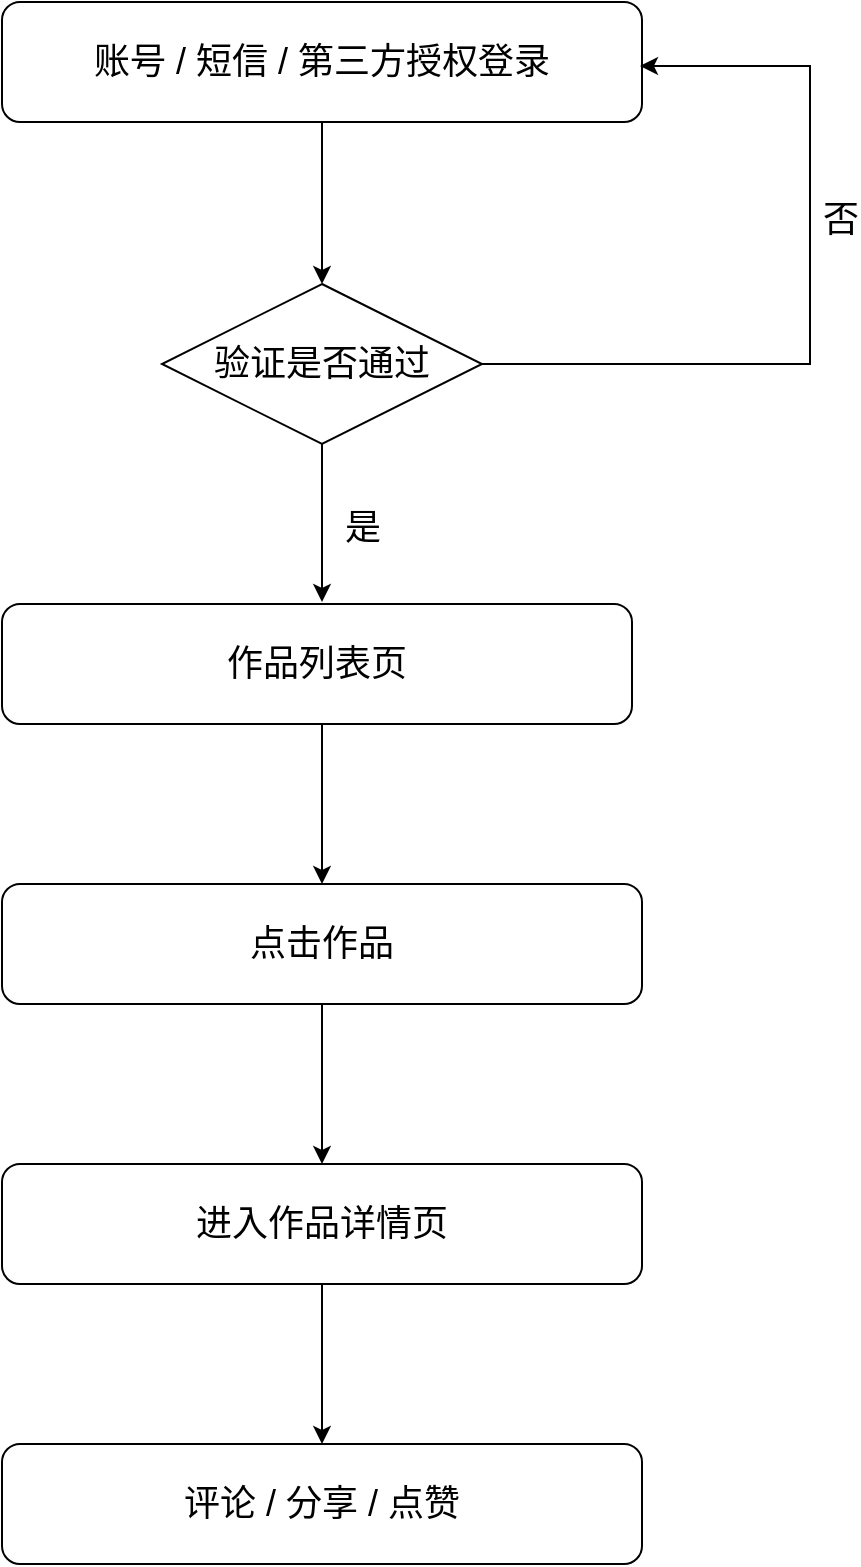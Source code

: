 <mxfile version="21.6.2" type="github">
  <diagram name="第 1 页" id="64XDmGbhgn4v8U2-Gf78">
    <mxGraphModel dx="3154" dy="3155" grid="1" gridSize="10" guides="1" tooltips="1" connect="1" arrows="1" fold="1" page="1" pageScale="1" pageWidth="827" pageHeight="1169" math="0" shadow="0">
      <root>
        <mxCell id="0" />
        <mxCell id="1" parent="0" />
        <mxCell id="XFw0k5FgELGrsxw95LTb-7" value="" style="edgeStyle=orthogonalEdgeStyle;rounded=0;orthogonalLoop=1;jettySize=auto;html=1;" edge="1" parent="1" source="XFw0k5FgELGrsxw95LTb-1" target="XFw0k5FgELGrsxw95LTb-6">
          <mxGeometry relative="1" as="geometry" />
        </mxCell>
        <mxCell id="XFw0k5FgELGrsxw95LTb-1" value="&lt;span style=&quot;font-size: 18px;&quot;&gt;账号 / 短信 / 第三方授权登录&lt;/span&gt;" style="rounded=1;whiteSpace=wrap;html=1;" vertex="1" parent="1">
          <mxGeometry x="-1400" y="-2300" width="320" height="60" as="geometry" />
        </mxCell>
        <mxCell id="XFw0k5FgELGrsxw95LTb-10" value="" style="edgeStyle=orthogonalEdgeStyle;rounded=0;orthogonalLoop=1;jettySize=auto;html=1;" edge="1" parent="1">
          <mxGeometry relative="1" as="geometry">
            <mxPoint x="-1240" y="-2090" as="sourcePoint" />
            <mxPoint x="-1240" y="-2000" as="targetPoint" />
          </mxGeometry>
        </mxCell>
        <mxCell id="XFw0k5FgELGrsxw95LTb-14" style="edgeStyle=orthogonalEdgeStyle;rounded=0;orthogonalLoop=1;jettySize=auto;html=1;entryX=1;entryY=0.25;entryDx=0;entryDy=0;exitX=1;exitY=0.5;exitDx=0;exitDy=0;" edge="1" parent="1" source="XFw0k5FgELGrsxw95LTb-6">
          <mxGeometry relative="1" as="geometry">
            <mxPoint x="-1156" y="-2119" as="sourcePoint" />
            <mxPoint x="-1081" y="-2268" as="targetPoint" />
            <Array as="points">
              <mxPoint x="-996" y="-2119" />
              <mxPoint x="-996" y="-2268" />
            </Array>
          </mxGeometry>
        </mxCell>
        <mxCell id="XFw0k5FgELGrsxw95LTb-15" value="&lt;font style=&quot;font-size: 18px;&quot;&gt;否&lt;/font&gt;" style="edgeLabel;html=1;align=center;verticalAlign=middle;resizable=0;points=[];" vertex="1" connectable="0" parent="XFw0k5FgELGrsxw95LTb-14">
          <mxGeometry x="0.184" y="-7" relative="1" as="geometry">
            <mxPoint x="8" y="-1" as="offset" />
          </mxGeometry>
        </mxCell>
        <mxCell id="XFw0k5FgELGrsxw95LTb-6" value="&lt;font style=&quot;font-size: 18px;&quot;&gt;验证是否通过&lt;/font&gt;" style="rhombus;whiteSpace=wrap;html=1;" vertex="1" parent="1">
          <mxGeometry x="-1320" y="-2159" width="160" height="80" as="geometry" />
        </mxCell>
        <mxCell id="XFw0k5FgELGrsxw95LTb-17" value="" style="edgeStyle=orthogonalEdgeStyle;rounded=0;orthogonalLoop=1;jettySize=auto;html=1;" edge="1" parent="1" source="XFw0k5FgELGrsxw95LTb-11" target="XFw0k5FgELGrsxw95LTb-16">
          <mxGeometry relative="1" as="geometry">
            <Array as="points">
              <mxPoint x="-1240" y="-1920" />
              <mxPoint x="-1240" y="-1920" />
            </Array>
          </mxGeometry>
        </mxCell>
        <mxCell id="XFw0k5FgELGrsxw95LTb-11" value="&lt;span style=&quot;font-size: 18px;&quot;&gt;作品列表页&lt;/span&gt;" style="rounded=1;whiteSpace=wrap;html=1;" vertex="1" parent="1">
          <mxGeometry x="-1400" y="-1999" width="315" height="60" as="geometry" />
        </mxCell>
        <mxCell id="XFw0k5FgELGrsxw95LTb-12" value="&lt;font style=&quot;font-size: 18px;&quot;&gt;是&lt;/font&gt;" style="text;html=1;align=center;verticalAlign=middle;resizable=0;points=[];autosize=1;strokeColor=none;fillColor=none;" vertex="1" parent="1">
          <mxGeometry x="-1240" y="-2057" width="40" height="40" as="geometry" />
        </mxCell>
        <mxCell id="XFw0k5FgELGrsxw95LTb-19" value="" style="edgeStyle=orthogonalEdgeStyle;rounded=0;orthogonalLoop=1;jettySize=auto;html=1;" edge="1" parent="1" source="XFw0k5FgELGrsxw95LTb-16" target="XFw0k5FgELGrsxw95LTb-18">
          <mxGeometry relative="1" as="geometry" />
        </mxCell>
        <mxCell id="XFw0k5FgELGrsxw95LTb-16" value="&lt;font style=&quot;font-size: 18px;&quot;&gt;点击作品&lt;/font&gt;" style="whiteSpace=wrap;html=1;rounded=1;" vertex="1" parent="1">
          <mxGeometry x="-1400" y="-1859" width="320" height="60" as="geometry" />
        </mxCell>
        <mxCell id="XFw0k5FgELGrsxw95LTb-21" value="" style="edgeStyle=orthogonalEdgeStyle;rounded=0;orthogonalLoop=1;jettySize=auto;html=1;" edge="1" parent="1" source="XFw0k5FgELGrsxw95LTb-18" target="XFw0k5FgELGrsxw95LTb-20">
          <mxGeometry relative="1" as="geometry" />
        </mxCell>
        <mxCell id="XFw0k5FgELGrsxw95LTb-18" value="&lt;font style=&quot;font-size: 18px;&quot;&gt;进入作品详情页&lt;/font&gt;" style="whiteSpace=wrap;html=1;rounded=1;" vertex="1" parent="1">
          <mxGeometry x="-1400" y="-1719" width="320" height="60" as="geometry" />
        </mxCell>
        <mxCell id="XFw0k5FgELGrsxw95LTb-20" value="&lt;font style=&quot;font-size: 18px;&quot;&gt;评论 / 分享 / 点赞&lt;/font&gt;" style="whiteSpace=wrap;html=1;rounded=1;" vertex="1" parent="1">
          <mxGeometry x="-1400" y="-1579" width="320" height="60" as="geometry" />
        </mxCell>
      </root>
    </mxGraphModel>
  </diagram>
</mxfile>
